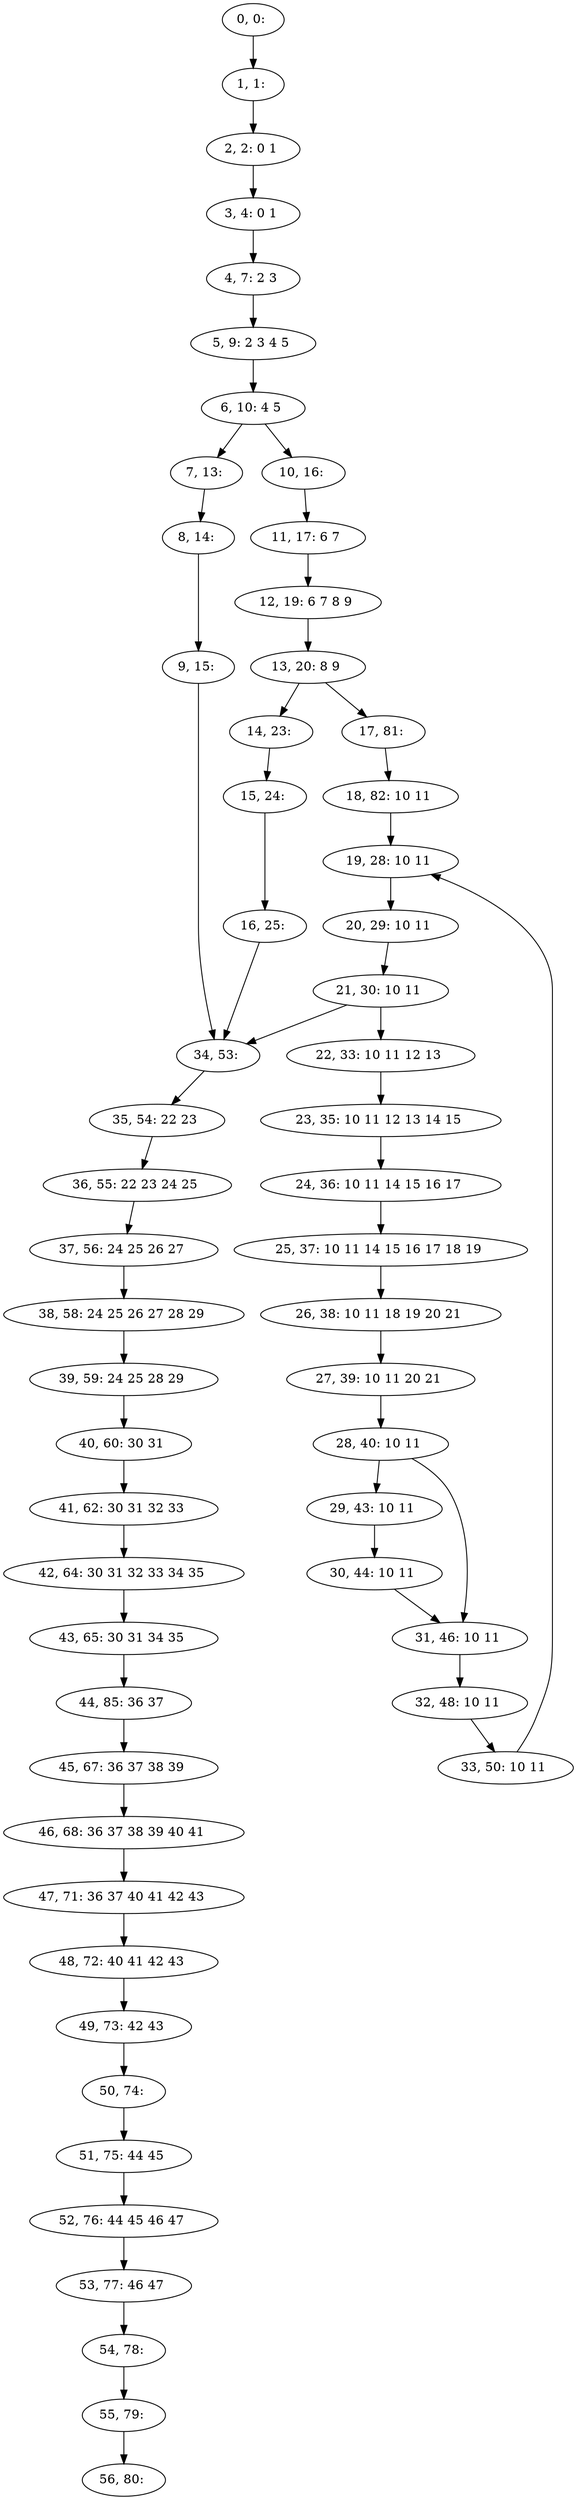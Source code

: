 digraph G {
0[label="0, 0: "];
1[label="1, 1: "];
2[label="2, 2: 0 1 "];
3[label="3, 4: 0 1 "];
4[label="4, 7: 2 3 "];
5[label="5, 9: 2 3 4 5 "];
6[label="6, 10: 4 5 "];
7[label="7, 13: "];
8[label="8, 14: "];
9[label="9, 15: "];
10[label="10, 16: "];
11[label="11, 17: 6 7 "];
12[label="12, 19: 6 7 8 9 "];
13[label="13, 20: 8 9 "];
14[label="14, 23: "];
15[label="15, 24: "];
16[label="16, 25: "];
17[label="17, 81: "];
18[label="18, 82: 10 11 "];
19[label="19, 28: 10 11 "];
20[label="20, 29: 10 11 "];
21[label="21, 30: 10 11 "];
22[label="22, 33: 10 11 12 13 "];
23[label="23, 35: 10 11 12 13 14 15 "];
24[label="24, 36: 10 11 14 15 16 17 "];
25[label="25, 37: 10 11 14 15 16 17 18 19 "];
26[label="26, 38: 10 11 18 19 20 21 "];
27[label="27, 39: 10 11 20 21 "];
28[label="28, 40: 10 11 "];
29[label="29, 43: 10 11 "];
30[label="30, 44: 10 11 "];
31[label="31, 46: 10 11 "];
32[label="32, 48: 10 11 "];
33[label="33, 50: 10 11 "];
34[label="34, 53: "];
35[label="35, 54: 22 23 "];
36[label="36, 55: 22 23 24 25 "];
37[label="37, 56: 24 25 26 27 "];
38[label="38, 58: 24 25 26 27 28 29 "];
39[label="39, 59: 24 25 28 29 "];
40[label="40, 60: 30 31 "];
41[label="41, 62: 30 31 32 33 "];
42[label="42, 64: 30 31 32 33 34 35 "];
43[label="43, 65: 30 31 34 35 "];
44[label="44, 85: 36 37 "];
45[label="45, 67: 36 37 38 39 "];
46[label="46, 68: 36 37 38 39 40 41 "];
47[label="47, 71: 36 37 40 41 42 43 "];
48[label="48, 72: 40 41 42 43 "];
49[label="49, 73: 42 43 "];
50[label="50, 74: "];
51[label="51, 75: 44 45 "];
52[label="52, 76: 44 45 46 47 "];
53[label="53, 77: 46 47 "];
54[label="54, 78: "];
55[label="55, 79: "];
56[label="56, 80: "];
0->1 ;
1->2 ;
2->3 ;
3->4 ;
4->5 ;
5->6 ;
6->7 ;
6->10 ;
7->8 ;
8->9 ;
9->34 ;
10->11 ;
11->12 ;
12->13 ;
13->14 ;
13->17 ;
14->15 ;
15->16 ;
16->34 ;
17->18 ;
18->19 ;
19->20 ;
20->21 ;
21->22 ;
21->34 ;
22->23 ;
23->24 ;
24->25 ;
25->26 ;
26->27 ;
27->28 ;
28->29 ;
28->31 ;
29->30 ;
30->31 ;
31->32 ;
32->33 ;
33->19 ;
34->35 ;
35->36 ;
36->37 ;
37->38 ;
38->39 ;
39->40 ;
40->41 ;
41->42 ;
42->43 ;
43->44 ;
44->45 ;
45->46 ;
46->47 ;
47->48 ;
48->49 ;
49->50 ;
50->51 ;
51->52 ;
52->53 ;
53->54 ;
54->55 ;
55->56 ;
}
